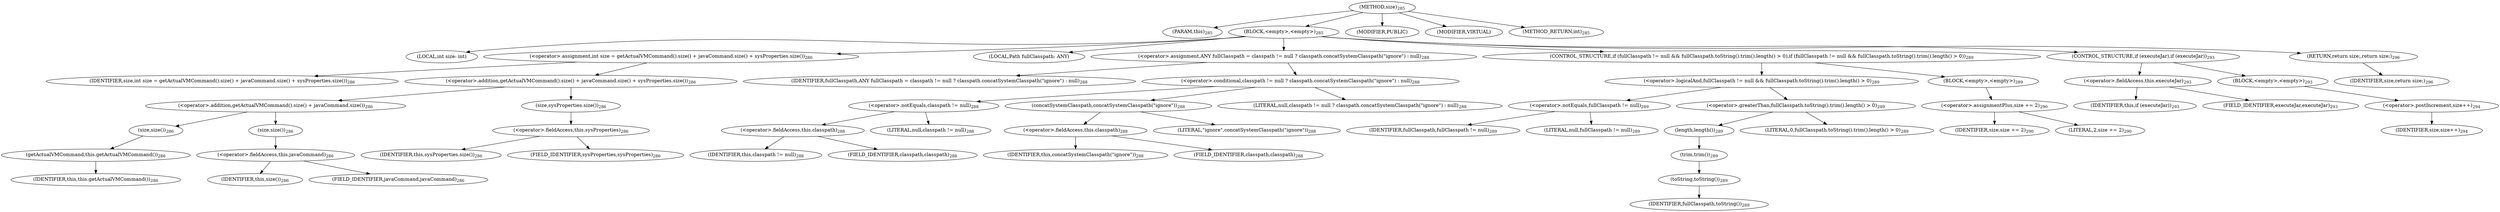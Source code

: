 digraph "size" {  
"700" [label = <(METHOD,size)<SUB>285</SUB>> ]
"24" [label = <(PARAM,this)<SUB>285</SUB>> ]
"701" [label = <(BLOCK,&lt;empty&gt;,&lt;empty&gt;)<SUB>285</SUB>> ]
"702" [label = <(LOCAL,int size: int)> ]
"703" [label = <(&lt;operator&gt;.assignment,int size = getActualVMCommand().size() + javaCommand.size() + sysProperties.size())<SUB>286</SUB>> ]
"704" [label = <(IDENTIFIER,size,int size = getActualVMCommand().size() + javaCommand.size() + sysProperties.size())<SUB>286</SUB>> ]
"705" [label = <(&lt;operator&gt;.addition,getActualVMCommand().size() + javaCommand.size() + sysProperties.size())<SUB>286</SUB>> ]
"706" [label = <(&lt;operator&gt;.addition,getActualVMCommand().size() + javaCommand.size())<SUB>286</SUB>> ]
"707" [label = <(size,size())<SUB>286</SUB>> ]
"708" [label = <(getActualVMCommand,this.getActualVMCommand())<SUB>286</SUB>> ]
"23" [label = <(IDENTIFIER,this,this.getActualVMCommand())<SUB>286</SUB>> ]
"709" [label = <(size,size())<SUB>286</SUB>> ]
"710" [label = <(&lt;operator&gt;.fieldAccess,this.javaCommand)<SUB>286</SUB>> ]
"711" [label = <(IDENTIFIER,this,size())<SUB>286</SUB>> ]
"712" [label = <(FIELD_IDENTIFIER,javaCommand,javaCommand)<SUB>286</SUB>> ]
"713" [label = <(size,sysProperties.size())<SUB>286</SUB>> ]
"714" [label = <(&lt;operator&gt;.fieldAccess,this.sysProperties)<SUB>286</SUB>> ]
"715" [label = <(IDENTIFIER,this,sysProperties.size())<SUB>286</SUB>> ]
"716" [label = <(FIELD_IDENTIFIER,sysProperties,sysProperties)<SUB>286</SUB>> ]
"717" [label = <(LOCAL,Path fullClasspath: ANY)> ]
"718" [label = <(&lt;operator&gt;.assignment,ANY fullClasspath = classpath != null ? classpath.concatSystemClasspath(&quot;ignore&quot;) : null)<SUB>288</SUB>> ]
"719" [label = <(IDENTIFIER,fullClasspath,ANY fullClasspath = classpath != null ? classpath.concatSystemClasspath(&quot;ignore&quot;) : null)<SUB>288</SUB>> ]
"720" [label = <(&lt;operator&gt;.conditional,classpath != null ? classpath.concatSystemClasspath(&quot;ignore&quot;) : null)<SUB>288</SUB>> ]
"721" [label = <(&lt;operator&gt;.notEquals,classpath != null)<SUB>288</SUB>> ]
"722" [label = <(&lt;operator&gt;.fieldAccess,this.classpath)<SUB>288</SUB>> ]
"723" [label = <(IDENTIFIER,this,classpath != null)<SUB>288</SUB>> ]
"724" [label = <(FIELD_IDENTIFIER,classpath,classpath)<SUB>288</SUB>> ]
"725" [label = <(LITERAL,null,classpath != null)<SUB>288</SUB>> ]
"726" [label = <(concatSystemClasspath,concatSystemClasspath(&quot;ignore&quot;))<SUB>288</SUB>> ]
"727" [label = <(&lt;operator&gt;.fieldAccess,this.classpath)<SUB>288</SUB>> ]
"728" [label = <(IDENTIFIER,this,concatSystemClasspath(&quot;ignore&quot;))<SUB>288</SUB>> ]
"729" [label = <(FIELD_IDENTIFIER,classpath,classpath)<SUB>288</SUB>> ]
"730" [label = <(LITERAL,&quot;ignore&quot;,concatSystemClasspath(&quot;ignore&quot;))<SUB>288</SUB>> ]
"731" [label = <(LITERAL,null,classpath != null ? classpath.concatSystemClasspath(&quot;ignore&quot;) : null)<SUB>288</SUB>> ]
"732" [label = <(CONTROL_STRUCTURE,if (fullClasspath != null &amp;&amp; fullClasspath.toString().trim().length() &gt; 0),if (fullClasspath != null &amp;&amp; fullClasspath.toString().trim().length() &gt; 0))<SUB>289</SUB>> ]
"733" [label = <(&lt;operator&gt;.logicalAnd,fullClasspath != null &amp;&amp; fullClasspath.toString().trim().length() &gt; 0)<SUB>289</SUB>> ]
"734" [label = <(&lt;operator&gt;.notEquals,fullClasspath != null)<SUB>289</SUB>> ]
"735" [label = <(IDENTIFIER,fullClasspath,fullClasspath != null)<SUB>289</SUB>> ]
"736" [label = <(LITERAL,null,fullClasspath != null)<SUB>289</SUB>> ]
"737" [label = <(&lt;operator&gt;.greaterThan,fullClasspath.toString().trim().length() &gt; 0)<SUB>289</SUB>> ]
"738" [label = <(length,length())<SUB>289</SUB>> ]
"739" [label = <(trim,trim())<SUB>289</SUB>> ]
"740" [label = <(toString,toString())<SUB>289</SUB>> ]
"741" [label = <(IDENTIFIER,fullClasspath,toString())<SUB>289</SUB>> ]
"742" [label = <(LITERAL,0,fullClasspath.toString().trim().length() &gt; 0)<SUB>289</SUB>> ]
"743" [label = <(BLOCK,&lt;empty&gt;,&lt;empty&gt;)<SUB>289</SUB>> ]
"744" [label = <(&lt;operator&gt;.assignmentPlus,size += 2)<SUB>290</SUB>> ]
"745" [label = <(IDENTIFIER,size,size += 2)<SUB>290</SUB>> ]
"746" [label = <(LITERAL,2,size += 2)<SUB>290</SUB>> ]
"747" [label = <(CONTROL_STRUCTURE,if (executeJar),if (executeJar))<SUB>293</SUB>> ]
"748" [label = <(&lt;operator&gt;.fieldAccess,this.executeJar)<SUB>293</SUB>> ]
"749" [label = <(IDENTIFIER,this,if (executeJar))<SUB>293</SUB>> ]
"750" [label = <(FIELD_IDENTIFIER,executeJar,executeJar)<SUB>293</SUB>> ]
"751" [label = <(BLOCK,&lt;empty&gt;,&lt;empty&gt;)<SUB>293</SUB>> ]
"752" [label = <(&lt;operator&gt;.postIncrement,size++)<SUB>294</SUB>> ]
"753" [label = <(IDENTIFIER,size,size++)<SUB>294</SUB>> ]
"754" [label = <(RETURN,return size;,return size;)<SUB>296</SUB>> ]
"755" [label = <(IDENTIFIER,size,return size;)<SUB>296</SUB>> ]
"756" [label = <(MODIFIER,PUBLIC)> ]
"757" [label = <(MODIFIER,VIRTUAL)> ]
"758" [label = <(METHOD_RETURN,int)<SUB>285</SUB>> ]
  "700" -> "24" 
  "700" -> "701" 
  "700" -> "756" 
  "700" -> "757" 
  "700" -> "758" 
  "701" -> "702" 
  "701" -> "703" 
  "701" -> "717" 
  "701" -> "718" 
  "701" -> "732" 
  "701" -> "747" 
  "701" -> "754" 
  "703" -> "704" 
  "703" -> "705" 
  "705" -> "706" 
  "705" -> "713" 
  "706" -> "707" 
  "706" -> "709" 
  "707" -> "708" 
  "708" -> "23" 
  "709" -> "710" 
  "710" -> "711" 
  "710" -> "712" 
  "713" -> "714" 
  "714" -> "715" 
  "714" -> "716" 
  "718" -> "719" 
  "718" -> "720" 
  "720" -> "721" 
  "720" -> "726" 
  "720" -> "731" 
  "721" -> "722" 
  "721" -> "725" 
  "722" -> "723" 
  "722" -> "724" 
  "726" -> "727" 
  "726" -> "730" 
  "727" -> "728" 
  "727" -> "729" 
  "732" -> "733" 
  "732" -> "743" 
  "733" -> "734" 
  "733" -> "737" 
  "734" -> "735" 
  "734" -> "736" 
  "737" -> "738" 
  "737" -> "742" 
  "738" -> "739" 
  "739" -> "740" 
  "740" -> "741" 
  "743" -> "744" 
  "744" -> "745" 
  "744" -> "746" 
  "747" -> "748" 
  "747" -> "751" 
  "748" -> "749" 
  "748" -> "750" 
  "751" -> "752" 
  "752" -> "753" 
  "754" -> "755" 
}
